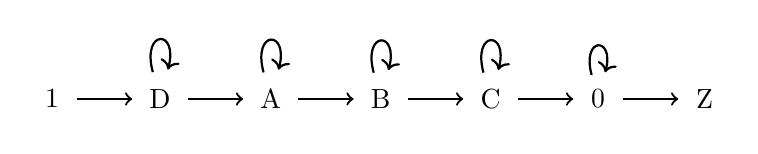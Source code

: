 \begin{tikzpicture}[every state/.style={draw,rectangle, rounded corners},node distance=2em]
	\node [style=circle] (1) {1};
	\node [style=circle] (2) [right= of 1] {D};
	\node [style=circle] (3) [right= of 2] {A};
	\node [style=circle] (4) [right= of 3] {B};
	\node [style=circle] (5) [right= of 4] {C};
	\node [style=circle] (6) [right= of 5] {0};
	\node [style=circle] (7) [right= of 6] {Z};
	\path[thick,-to] (1) edge (2);
	\path[thick,-to] (2) edge (3);
	\path[thick,-to] (3) edge (4);
	\path[thick,-to] (4) edge (5);
	\path[thick,-to] (5) edge (6);
	\path[thick,-to] (6) edge (7);
	\path[thick,-to] (2) edge [loop above] (2);
	\path[thick,-to] (3) edge [loop above] (3);
	\path[thick,-to] (4) edge [loop above] (4);
	\path[thick,-to] (5) edge [loop above] (5);
	\path[thick,-to] (6) edge [loop above] (6);
\end{tikzpicture}
